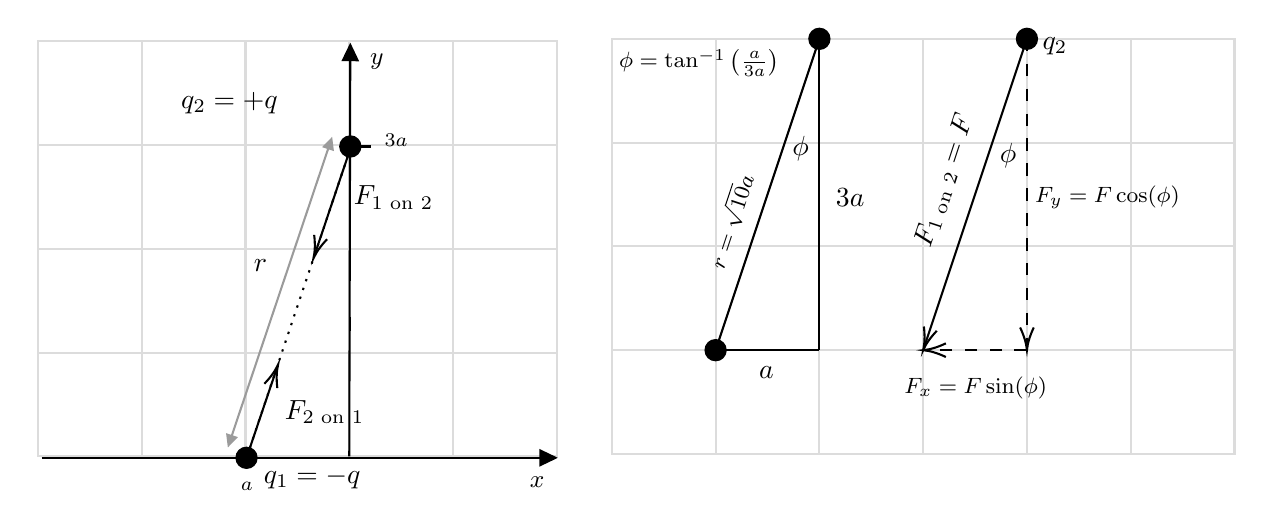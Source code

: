 

\tikzset{every picture/.style={line width=0.75pt}} %set default line width to 0.75pt        

\begin{tikzpicture}[x=0.75pt,y=0.75pt,yscale=-1,xscale=1]
%uncomment if require: \path (0,244); %set diagram left start at 0, and has height of 244

%Shape: Grid [id:dp06901313689897681] 
\draw  [draw opacity=0] (22,5.95) -- (272,5.95) -- (272,205.95) -- (22,205.95) -- cycle ; \draw  [color={rgb, 255:red, 220; green, 220; blue, 220 }  ,draw opacity=1 ] (72,5.95) -- (72,205.95)(122,5.95) -- (122,205.95)(172,5.95) -- (172,205.95)(222,5.95) -- (222,205.95) ; \draw  [color={rgb, 255:red, 220; green, 220; blue, 220 }  ,draw opacity=1 ] (22,55.95) -- (272,55.95)(22,105.95) -- (272,105.95)(22,155.95) -- (272,155.95) ; \draw  [color={rgb, 255:red, 220; green, 220; blue, 220 }  ,draw opacity=1 ] (22,5.95) -- (272,5.95) -- (272,205.95) -- (22,205.95) -- cycle ;
%Shape: Grid [id:dp6986252894167704] 
\draw  [draw opacity=0] (298.5,4.81) -- (598.5,4.81) -- (598.5,204.81) -- (298.5,204.81) -- cycle ; \draw  [color={rgb, 255:red, 220; green, 220; blue, 220 }  ,draw opacity=1 ] (348.5,4.81) -- (348.5,204.81)(398.5,4.81) -- (398.5,204.81)(448.5,4.81) -- (448.5,204.81)(498.5,4.81) -- (498.5,204.81)(548.5,4.81) -- (548.5,204.81) ; \draw  [color={rgb, 255:red, 220; green, 220; blue, 220 }  ,draw opacity=1 ] (298.5,54.81) -- (598.5,54.81)(298.5,104.81) -- (598.5,104.81)(298.5,154.81) -- (598.5,154.81) ; \draw  [color={rgb, 255:red, 220; green, 220; blue, 220 }  ,draw opacity=1 ] (298.5,4.81) -- (598.5,4.81) -- (598.5,204.81) -- (298.5,204.81) -- cycle ;
%Straight Lines [id:da10801395440171135] 
\draw    (172,205.95) -- (172.49,9.67) ;
\draw [shift={(172.5,6.67)}, rotate = 90.14] [fill={rgb, 255:red, 0; green, 0; blue, 0 }  ][line width=0.08]  [draw opacity=0] (8.93,-4.29) -- (0,0) -- (8.93,4.29) -- cycle    ;
%Straight Lines [id:da6569767004405282] 
\draw    (23.72,206.67) -- (269.5,206.67) ;
\draw [shift={(272.5,206.67)}, rotate = 180] [fill={rgb, 255:red, 0; green, 0; blue, 0 }  ][line width=0.08]  [draw opacity=0] (8.93,-4.29) -- (0,0) -- (8.93,4.29) -- cycle    ;
%Shape: Circle [id:dp9980789777094827] 
\draw  [fill={rgb, 255:red, 0; green, 0; blue, 0 }  ,fill opacity=1 ] (117.63,206.67) .. controls (117.63,203.97) and (119.81,201.79) .. (122.5,201.79) .. controls (125.19,201.79) and (127.37,203.97) .. (127.37,206.67) .. controls (127.37,209.36) and (125.19,211.54) .. (122.5,211.54) .. controls (119.81,211.54) and (117.63,209.36) .. (117.63,206.67) -- cycle ;
%Shape: Circle [id:dp38639083005377794] 
\draw  [fill={rgb, 255:red, 0; green, 0; blue, 0 }  ,fill opacity=1 ] (167.63,56.67) .. controls (167.63,53.97) and (169.81,51.79) .. (172.5,51.79) .. controls (175.19,51.79) and (177.37,53.97) .. (177.37,56.67) .. controls (177.37,59.36) and (175.19,61.54) .. (172.5,61.54) .. controls (169.81,61.54) and (167.63,59.36) .. (167.63,56.67) -- cycle ;
%Straight Lines [id:da8264911542578002] 
\draw  [dash pattern={on 4.5pt off 4.5pt}]  (498.5,154.81) -- (450.5,154.81) ;
\draw [shift={(448.5,154.81)}, rotate = 360] [color={rgb, 255:red, 0; green, 0; blue, 0 }  ][line width=0.75]    (10.93,-3.29) .. controls (6.95,-1.4) and (3.31,-0.3) .. (0,0) .. controls (3.31,0.3) and (6.95,1.4) .. (10.93,3.29)   ;
%Straight Lines [id:da22948629211472427] 
\draw  [dash pattern={on 4.5pt off 4.5pt}]  (498.5,4.81) -- (498.5,152.81) ;
\draw [shift={(498.5,154.81)}, rotate = 270] [color={rgb, 255:red, 0; green, 0; blue, 0 }  ][line width=0.75]    (10.93,-3.29) .. controls (6.95,-1.4) and (3.31,-0.3) .. (0,0) .. controls (3.31,0.3) and (6.95,1.4) .. (10.93,3.29)   ;
%Straight Lines [id:da30634899776468916] 
\draw    (172.25,145.64) -- (172.25,138.64) ;
%Straight Lines [id:da6777094424125605] 
\draw    (172,56.67) -- (182.5,56.67) ;
%Straight Lines [id:da5535038032697024] 
\draw  [dash pattern={on 0.84pt off 2.51pt}]  (172.75,57.02) -- (122.5,206.67) ;
%Straight Lines [id:da11385133765268529] 
\draw [color={rgb, 255:red, 155; green, 155; blue, 155 }  ,draw opacity=1 ]   (114.45,198.82) -- (162.8,54.87) ;
\draw [shift={(163.75,52.02)}, rotate = 108.56] [fill={rgb, 255:red, 155; green, 155; blue, 155 }  ,fill opacity=1 ][line width=0.08]  [draw opacity=0] (6.25,-3) -- (0,0) -- (6.25,3) -- cycle    ;
\draw [shift={(113.5,201.67)}, rotate = 288.56] [fill={rgb, 255:red, 155; green, 155; blue, 155 }  ,fill opacity=1 ][line width=0.08]  [draw opacity=0] (6.25,-3) -- (0,0) -- (6.25,3) -- cycle    ;
%Straight Lines [id:da03037209404476293] 
\draw    (172.75,57.02) -- (155.36,108.77) ;
\draw [shift={(154.72,110.67)}, rotate = 288.58] [color={rgb, 255:red, 0; green, 0; blue, 0 }  ][line width=0.75]    (10.93,-3.29) .. controls (6.95,-1.4) and (3.31,-0.3) .. (0,0) .. controls (3.31,0.3) and (6.95,1.4) .. (10.93,3.29)   ;
%Straight Lines [id:da20421055105636987] 
\draw    (137.08,163.56) -- (122.5,206.67) ;
\draw [shift={(137.72,161.67)}, rotate = 108.69] [color={rgb, 255:red, 0; green, 0; blue, 0 }  ][line width=0.75]    (10.93,-3.29) .. controls (6.95,-1.4) and (3.31,-0.3) .. (0,0) .. controls (3.31,0.3) and (6.95,1.4) .. (10.93,3.29)   ;
%Straight Lines [id:da7663366897025317] 
\draw    (398.5,4.81) -- (348.5,154.81) ;
%Straight Lines [id:da7723714363889567] 
\draw    (398.5,4.81) -- (398.5,154.81) ;
%Straight Lines [id:da13067723851525392] 
\draw    (348.5,154.81) -- (398.5,154.81) ;
%Straight Lines [id:da7342958637009416] 
\draw    (498.5,4.81) -- (449.13,152.91) ;
\draw [shift={(448.5,154.81)}, rotate = 288.43] [color={rgb, 255:red, 0; green, 0; blue, 0 }  ][line width=0.75]    (10.93,-3.29) .. controls (6.95,-1.4) and (3.31,-0.3) .. (0,0) .. controls (3.31,0.3) and (6.95,1.4) .. (10.93,3.29)   ;
%Shape: Circle [id:dp6424795947790023] 
\draw  [fill={rgb, 255:red, 0; green, 0; blue, 0 }  ,fill opacity=1 ] (493.63,4.81) .. controls (493.63,2.12) and (495.81,-0.07) .. (498.5,-0.07) .. controls (501.19,-0.07) and (503.37,2.12) .. (503.37,4.81) .. controls (503.37,7.5) and (501.19,9.68) .. (498.5,9.68) .. controls (495.81,9.68) and (493.63,7.5) .. (493.63,4.81) -- cycle ;
%Shape: Circle [id:dp05793815285939008] 
\draw  [fill={rgb, 255:red, 0; green, 0; blue, 0 }  ,fill opacity=1 ] (343.63,154.81) .. controls (343.63,152.12) and (345.81,149.93) .. (348.5,149.93) .. controls (351.19,149.93) and (353.37,152.12) .. (353.37,154.81) .. controls (353.37,157.5) and (351.19,159.68) .. (348.5,159.68) .. controls (345.81,159.68) and (343.63,157.5) .. (343.63,154.81) -- cycle ;
%Shape: Circle [id:dp06509808379524396] 
\draw  [fill={rgb, 255:red, 0; green, 0; blue, 0 }  ,fill opacity=1 ] (393.63,4.81) .. controls (393.63,2.12) and (395.81,-0.07) .. (398.5,-0.07) .. controls (401.19,-0.07) and (403.37,2.12) .. (403.37,4.81) .. controls (403.37,7.5) and (401.19,9.68) .. (398.5,9.68) .. controls (395.81,9.68) and (393.63,7.5) .. (393.63,4.81) -- cycle ;

% Text Node
\draw (180.5,10.4) node [anchor=north west][inner sep=0.75pt]  [font=\small]  {$y$};
% Text Node
\draw (257.5,214.4) node [anchor=north west][inner sep=0.75pt]  [font=\small]  {$x$};
% Text Node
\draw (172.73,74.24) node [anchor=north west][inner sep=0.75pt]    {$F_{\text{1 on 2}}$};
% Text Node
\draw (89.5,29) node [anchor=north west][inner sep=0.75pt]   [align=left] {$\displaystyle q_{2} =+q$};
% Text Node
\draw (438,166.4) node [anchor=north west][inner sep=0.75pt]  [font=\footnotesize]  {$F_{x} =F\sin (\phi )$};
% Text Node
\draw (501,74.4) node [anchor=north west][inner sep=0.75pt]  [font=\footnotesize]  {$F_{y} =F\cos (\phi )$};
% Text Node
\draw (118.25,217.04) node [anchor=north west][inner sep=0.75pt]  [font=\scriptsize]  {$a$};
% Text Node
\draw (187.5,49.4) node [anchor=north west][inner sep=0.75pt]  [font=\scriptsize]  {$3a$};
% Text Node
\draw (124.5,109.67) node [anchor=north west][inner sep=0.75pt]   [align=left] {$\displaystyle r$};
% Text Node
\draw (139.5,177.4) node [anchor=north west][inner sep=0.75pt]    {$F_{\text{2 on 1}}$};
% Text Node
\draw (129.37,209.67) node [anchor=north west][inner sep=0.75pt]   [align=left] {$\displaystyle q_{1} =-q$};
% Text Node
\draw (441.28,103.8) node [anchor=north west][inner sep=0.75pt]  [rotate=-288.2]  {$F_{\text{1 on 2}} =F$};
% Text Node
\draw (405,75.4) node [anchor=north west][inner sep=0.75pt]    {$3a$};
% Text Node
\draw (368,161.4) node [anchor=north west][inner sep=0.75pt]    {$a$};
% Text Node
\draw (384,50.4) node [anchor=north west][inner sep=0.75pt]    {$\phi $};
% Text Node
\draw (300.5,8.21) node [anchor=north west][inner sep=0.75pt]  [font=\footnotesize]  {$\phi =\tan^{-1}\left(\frac{a}{3a}\right)$};
% Text Node
\draw (341.25,114.37) node [anchor=north west][inner sep=0.75pt]  [font=\footnotesize,rotate=-288.25]  {$r=\sqrt{10} a$};
% Text Node
\draw (484,53.4) node [anchor=north west][inner sep=0.75pt]    {$\phi $};
% Text Node
\draw (504.5,2.81) node [anchor=north west][inner sep=0.75pt]   [align=left] {$\displaystyle q_{2}$};


\end{tikzpicture}
